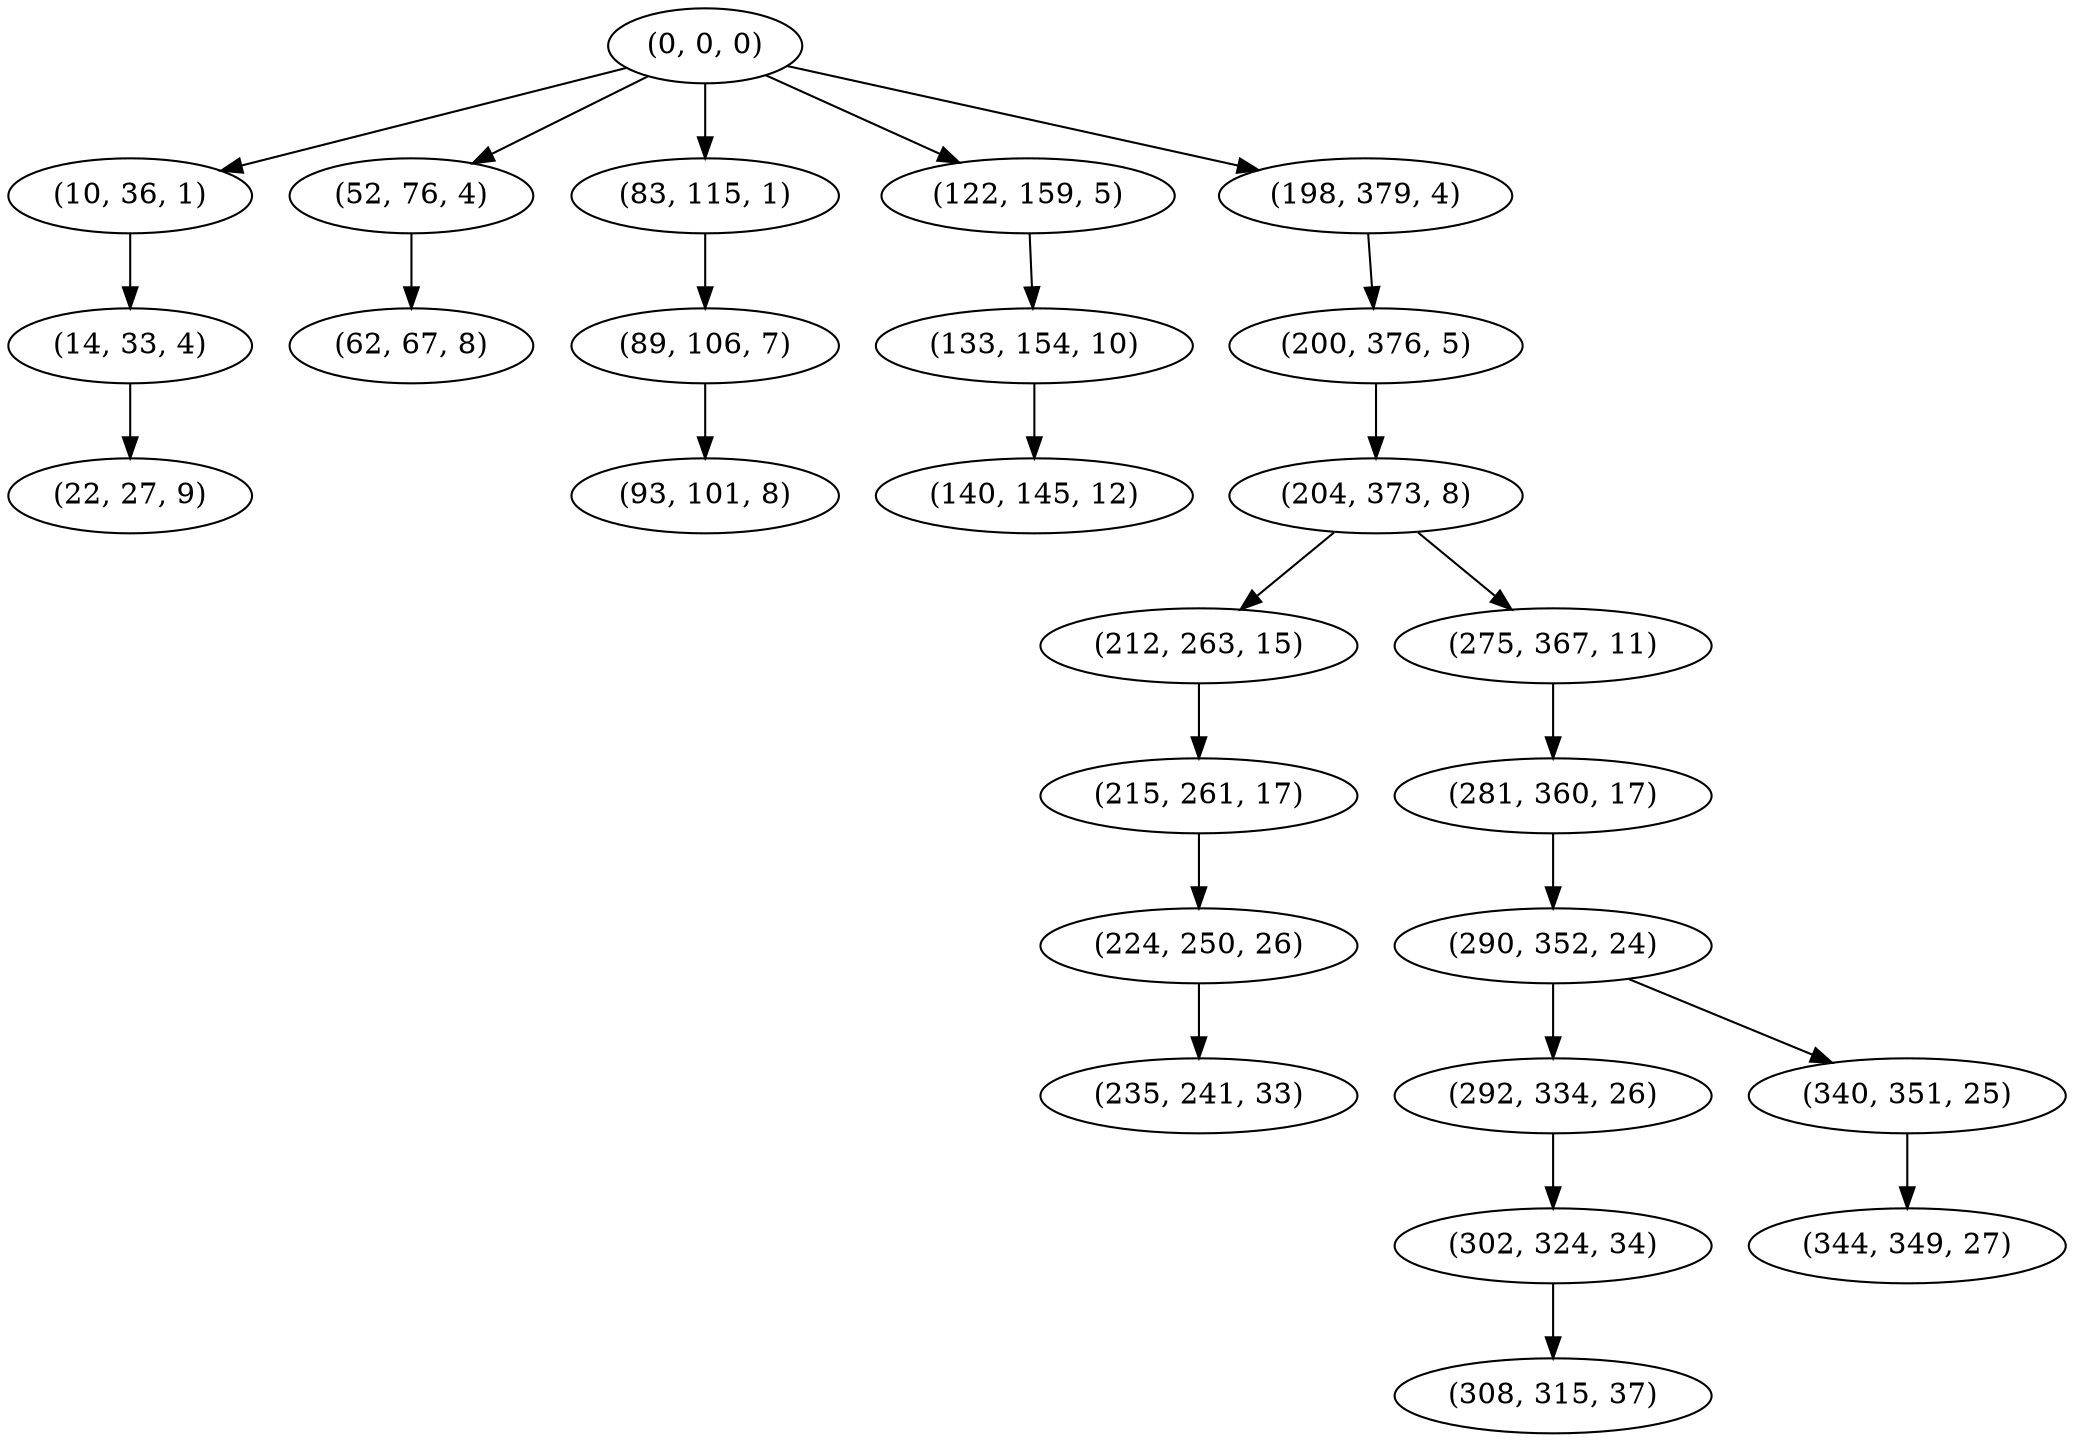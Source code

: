 digraph tree {
    "(0, 0, 0)";
    "(10, 36, 1)";
    "(14, 33, 4)";
    "(22, 27, 9)";
    "(52, 76, 4)";
    "(62, 67, 8)";
    "(83, 115, 1)";
    "(89, 106, 7)";
    "(93, 101, 8)";
    "(122, 159, 5)";
    "(133, 154, 10)";
    "(140, 145, 12)";
    "(198, 379, 4)";
    "(200, 376, 5)";
    "(204, 373, 8)";
    "(212, 263, 15)";
    "(215, 261, 17)";
    "(224, 250, 26)";
    "(235, 241, 33)";
    "(275, 367, 11)";
    "(281, 360, 17)";
    "(290, 352, 24)";
    "(292, 334, 26)";
    "(302, 324, 34)";
    "(308, 315, 37)";
    "(340, 351, 25)";
    "(344, 349, 27)";
    "(0, 0, 0)" -> "(10, 36, 1)";
    "(0, 0, 0)" -> "(52, 76, 4)";
    "(0, 0, 0)" -> "(83, 115, 1)";
    "(0, 0, 0)" -> "(122, 159, 5)";
    "(0, 0, 0)" -> "(198, 379, 4)";
    "(10, 36, 1)" -> "(14, 33, 4)";
    "(14, 33, 4)" -> "(22, 27, 9)";
    "(52, 76, 4)" -> "(62, 67, 8)";
    "(83, 115, 1)" -> "(89, 106, 7)";
    "(89, 106, 7)" -> "(93, 101, 8)";
    "(122, 159, 5)" -> "(133, 154, 10)";
    "(133, 154, 10)" -> "(140, 145, 12)";
    "(198, 379, 4)" -> "(200, 376, 5)";
    "(200, 376, 5)" -> "(204, 373, 8)";
    "(204, 373, 8)" -> "(212, 263, 15)";
    "(204, 373, 8)" -> "(275, 367, 11)";
    "(212, 263, 15)" -> "(215, 261, 17)";
    "(215, 261, 17)" -> "(224, 250, 26)";
    "(224, 250, 26)" -> "(235, 241, 33)";
    "(275, 367, 11)" -> "(281, 360, 17)";
    "(281, 360, 17)" -> "(290, 352, 24)";
    "(290, 352, 24)" -> "(292, 334, 26)";
    "(290, 352, 24)" -> "(340, 351, 25)";
    "(292, 334, 26)" -> "(302, 324, 34)";
    "(302, 324, 34)" -> "(308, 315, 37)";
    "(340, 351, 25)" -> "(344, 349, 27)";
}
